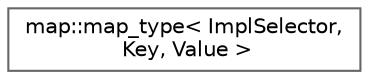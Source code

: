 digraph "类继承关系图"
{
 // LATEX_PDF_SIZE
  bgcolor="transparent";
  edge [fontname=Helvetica,fontsize=10,labelfontname=Helvetica,labelfontsize=10];
  node [fontname=Helvetica,fontsize=10,shape=box,height=0.2,width=0.4];
  rankdir="LR";
  Node0 [id="Node000000",label="map::map_type\< ImplSelector,\l Key, Value \>",height=0.2,width=0.4,color="grey40", fillcolor="white", style="filled",URL="$structmap_1_1map__type.html",tooltip=" "];
}
